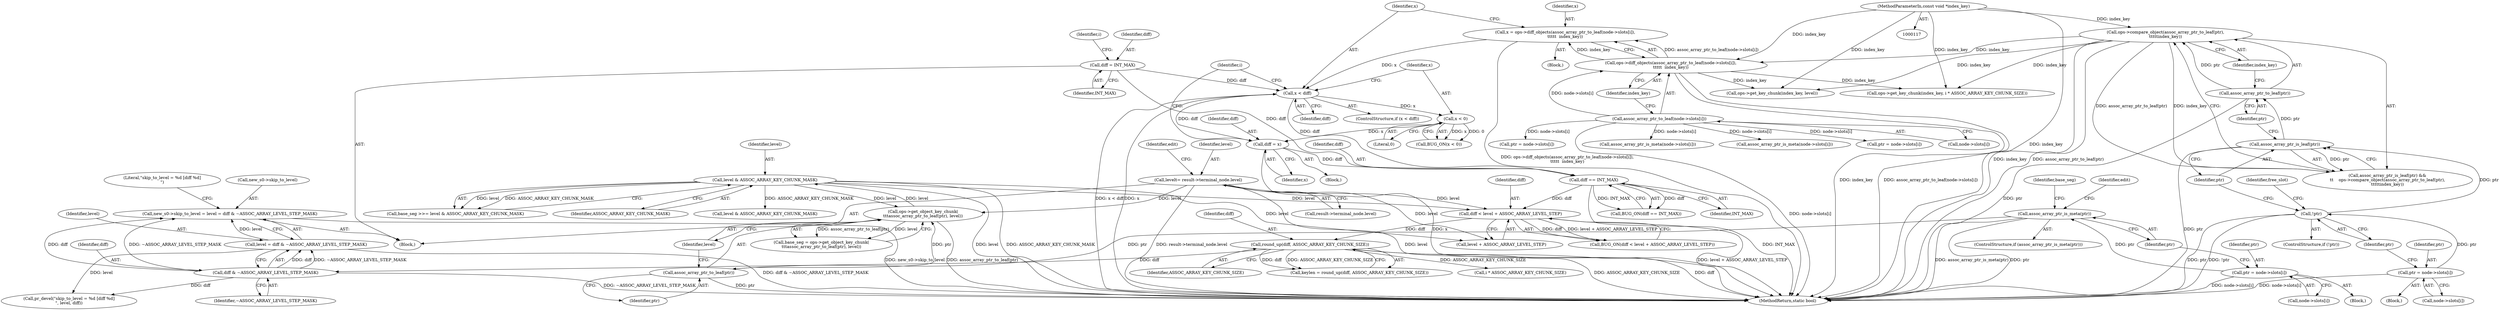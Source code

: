 digraph "0_linux_ea6789980fdaa610d7eb63602c746bf6ec70cd2b@pointer" {
"1001134" [label="(Call,new_s0->skip_to_level = level = diff & ~ASSOC_ARRAY_LEVEL_STEP_MASK)"];
"1001138" [label="(Call,level = diff & ~ASSOC_ARRAY_LEVEL_STEP_MASK)"];
"1001140" [label="(Call,diff & ~ASSOC_ARRAY_LEVEL_STEP_MASK)"];
"1001051" [label="(Call,round_up(diff, ASSOC_ARRAY_KEY_CHUNK_SIZE))"];
"1001044" [label="(Call,diff < level + ASSOC_ARRAY_LEVEL_STEP)"];
"1001040" [label="(Call,diff == INT_MAX)"];
"1001003" [label="(Call,diff = INT_MAX)"];
"1001028" [label="(Call,x < diff)"];
"1001017" [label="(Call,x = ops->diff_objects(assoc_array_ptr_to_leaf(node->slots[i]),\n\t\t\t\t\t  index_key))"];
"1001019" [label="(Call,ops->diff_objects(assoc_array_ptr_to_leaf(node->slots[i]),\n\t\t\t\t\t  index_key))"];
"1001020" [label="(Call,assoc_array_ptr_to_leaf(node->slots[i]))"];
"1000203" [label="(Call,ops->compare_object(assoc_array_ptr_to_leaf(ptr),\n\t\t\t\t\tindex_key))"];
"1000204" [label="(Call,assoc_array_ptr_to_leaf(ptr))"];
"1000201" [label="(Call,assoc_array_ptr_is_leaf(ptr))"];
"1000192" [label="(Call,!ptr)"];
"1000184" [label="(Call,ptr = node->slots[i])"];
"1000120" [label="(MethodParameterIn,const void *index_key)"];
"1001036" [label="(Call,diff = x)"];
"1001033" [label="(Call,x < 0)"];
"1000346" [label="(Call,level & ASSOC_ARRAY_KEY_CHUNK_MASK)"];
"1000340" [label="(Call,ops->get_object_key_chunk(\n\t\t\tassoc_array_ptr_to_leaf(ptr), level))"];
"1000341" [label="(Call,assoc_array_ptr_to_leaf(ptr))"];
"1000324" [label="(Call,assoc_array_ptr_is_meta(ptr))"];
"1000316" [label="(Call,ptr = node->slots[i])"];
"1000149" [label="(Call,level\t= result->terminal_node.level)"];
"1001168" [label="(Call,i * ASSOC_ARRAY_KEY_CHUNK_SIZE)"];
"1000339" [label="(Identifier,base_seg)"];
"1000193" [label="(Identifier,ptr)"];
"1001039" [label="(Call,BUG_ON(diff == INT_MAX))"];
"1000183" [label="(Block,)"];
"1000186" [label="(Call,node->slots[i])"];
"1001053" [label="(Identifier,ASSOC_ARRAY_KEY_CHUNK_SIZE)"];
"1000330" [label="(Identifier,edit)"];
"1001144" [label="(Literal,\"skip_to_level = %d [diff %d]\n\")"];
"1000150" [label="(Identifier,level)"];
"1001026" [label="(Identifier,index_key)"];
"1001135" [label="(Call,new_s0->skip_to_level)"];
"1000318" [label="(Call,node->slots[i])"];
"1000346" [label="(Call,level & ASSOC_ARRAY_KEY_CHUNK_MASK)"];
"1000159" [label="(Identifier,edit)"];
"1000343" [label="(Identifier,level)"];
"1001051" [label="(Call,round_up(diff, ASSOC_ARRAY_KEY_CHUNK_SIZE))"];
"1001017" [label="(Call,x = ops->diff_objects(assoc_array_ptr_to_leaf(node->slots[i]),\n\t\t\t\t\t  index_key))"];
"1000341" [label="(Call,assoc_array_ptr_to_leaf(ptr))"];
"1000120" [label="(MethodParameterIn,const void *index_key)"];
"1001033" [label="(Call,x < 0)"];
"1001019" [label="(Call,ops->diff_objects(assoc_array_ptr_to_leaf(node->slots[i]),\n\t\t\t\t\t  index_key))"];
"1000546" [label="(Call,assoc_array_ptr_is_meta(node->slots[i]))"];
"1000205" [label="(Identifier,ptr)"];
"1000202" [label="(Identifier,ptr)"];
"1000201" [label="(Call,assoc_array_ptr_is_leaf(ptr))"];
"1001003" [label="(Call,diff = INT_MAX)"];
"1001049" [label="(Call,keylen = round_up(diff, ASSOC_ARRAY_KEY_CHUNK_SIZE))"];
"1000347" [label="(Identifier,level)"];
"1000192" [label="(Call,!ptr)"];
"1001014" [label="(Identifier,i)"];
"1001018" [label="(Identifier,x)"];
"1001143" [label="(Call,pr_devel(\"skip_to_level = %d [diff %d]\n\", level, diff))"];
"1000315" [label="(Block,)"];
"1001041" [label="(Identifier,diff)"];
"1000206" [label="(Identifier,index_key)"];
"1000338" [label="(Call,base_seg = ops->get_object_key_chunk(\n\t\t\tassoc_array_ptr_to_leaf(ptr), level))"];
"1001042" [label="(Identifier,INT_MAX)"];
"1001043" [label="(Call,BUG_ON(diff < level + ASSOC_ARRAY_LEVEL_STEP))"];
"1001038" [label="(Identifier,x)"];
"1000196" [label="(Identifier,free_slot)"];
"1001251" [label="(MethodReturn,static bool)"];
"1001034" [label="(Identifier,x)"];
"1000316" [label="(Call,ptr = node->slots[i])"];
"1001036" [label="(Call,diff = x)"];
"1000344" [label="(Call,base_seg >>= level & ASSOC_ARRAY_KEY_CHUNK_MASK)"];
"1001134" [label="(Call,new_s0->skip_to_level = level = diff & ~ASSOC_ARRAY_LEVEL_STEP_MASK)"];
"1000185" [label="(Identifier,ptr)"];
"1001020" [label="(Call,assoc_array_ptr_to_leaf(node->slots[i]))"];
"1001052" [label="(Identifier,diff)"];
"1000340" [label="(Call,ops->get_object_key_chunk(\n\t\t\tassoc_array_ptr_to_leaf(ptr), level))"];
"1001037" [label="(Identifier,diff)"];
"1000342" [label="(Identifier,ptr)"];
"1000122" [label="(Block,)"];
"1000204" [label="(Call,assoc_array_ptr_to_leaf(ptr))"];
"1000184" [label="(Call,ptr = node->slots[i])"];
"1001045" [label="(Identifier,diff)"];
"1000324" [label="(Call,assoc_array_ptr_is_meta(ptr))"];
"1001140" [label="(Call,diff & ~ASSOC_ARRAY_LEVEL_STEP_MASK)"];
"1000191" [label="(ControlStructure,if (!ptr))"];
"1001032" [label="(Call,BUG_ON(x < 0))"];
"1000323" [label="(ControlStructure,if (assoc_array_ptr_is_meta(ptr)))"];
"1000605" [label="(Call,assoc_array_ptr_is_meta(node->slots[i]))"];
"1000149" [label="(Call,level\t= result->terminal_node.level)"];
"1000151" [label="(Call,result->terminal_node.level)"];
"1001142" [label="(Identifier,~ASSOC_ARRAY_LEVEL_STEP_MASK)"];
"1001233" [label="(Call,ops->get_key_chunk(index_key, level))"];
"1001030" [label="(Identifier,diff)"];
"1001166" [label="(Call,ops->get_key_chunk(index_key, i * ASSOC_ARRAY_KEY_CHUNK_SIZE))"];
"1001141" [label="(Identifier,diff)"];
"1000203" [label="(Call,ops->compare_object(assoc_array_ptr_to_leaf(ptr),\n\t\t\t\t\tindex_key))"];
"1001029" [label="(Identifier,x)"];
"1000317" [label="(Identifier,ptr)"];
"1000348" [label="(Identifier,ASSOC_ARRAY_KEY_CHUNK_MASK)"];
"1000747" [label="(Call,ptr = node->slots[i])"];
"1001031" [label="(Block,)"];
"1001138" [label="(Call,level = diff & ~ASSOC_ARRAY_LEVEL_STEP_MASK)"];
"1001035" [label="(Literal,0)"];
"1001021" [label="(Call,node->slots[i])"];
"1001028" [label="(Call,x < diff)"];
"1000325" [label="(Identifier,ptr)"];
"1001015" [label="(Block,)"];
"1001175" [label="(Call,level & ASSOC_ARRAY_KEY_CHUNK_MASK)"];
"1001044" [label="(Call,diff < level + ASSOC_ARRAY_LEVEL_STEP)"];
"1001204" [label="(Call,ptr = node->slots[i])"];
"1001046" [label="(Call,level + ASSOC_ARRAY_LEVEL_STEP)"];
"1001004" [label="(Identifier,diff)"];
"1001040" [label="(Call,diff == INT_MAX)"];
"1001005" [label="(Identifier,INT_MAX)"];
"1001027" [label="(ControlStructure,if (x < diff))"];
"1001008" [label="(Identifier,i)"];
"1001139" [label="(Identifier,level)"];
"1000200" [label="(Call,assoc_array_ptr_is_leaf(ptr) &&\n\t\t    ops->compare_object(assoc_array_ptr_to_leaf(ptr),\n\t\t\t\t\tindex_key))"];
"1001134" -> "1000122"  [label="AST: "];
"1001134" -> "1001138"  [label="CFG: "];
"1001135" -> "1001134"  [label="AST: "];
"1001138" -> "1001134"  [label="AST: "];
"1001144" -> "1001134"  [label="CFG: "];
"1001134" -> "1001251"  [label="DDG: new_s0->skip_to_level"];
"1001138" -> "1001134"  [label="DDG: level"];
"1001140" -> "1001134"  [label="DDG: diff"];
"1001140" -> "1001134"  [label="DDG: ~ASSOC_ARRAY_LEVEL_STEP_MASK"];
"1001138" -> "1001140"  [label="CFG: "];
"1001139" -> "1001138"  [label="AST: "];
"1001140" -> "1001138"  [label="AST: "];
"1001138" -> "1001251"  [label="DDG: diff & ~ASSOC_ARRAY_LEVEL_STEP_MASK"];
"1001140" -> "1001138"  [label="DDG: diff"];
"1001140" -> "1001138"  [label="DDG: ~ASSOC_ARRAY_LEVEL_STEP_MASK"];
"1001138" -> "1001143"  [label="DDG: level"];
"1001140" -> "1001142"  [label="CFG: "];
"1001141" -> "1001140"  [label="AST: "];
"1001142" -> "1001140"  [label="AST: "];
"1001140" -> "1001251"  [label="DDG: ~ASSOC_ARRAY_LEVEL_STEP_MASK"];
"1001051" -> "1001140"  [label="DDG: diff"];
"1001140" -> "1001143"  [label="DDG: diff"];
"1001051" -> "1001049"  [label="AST: "];
"1001051" -> "1001053"  [label="CFG: "];
"1001052" -> "1001051"  [label="AST: "];
"1001053" -> "1001051"  [label="AST: "];
"1001049" -> "1001051"  [label="CFG: "];
"1001051" -> "1001251"  [label="DDG: diff"];
"1001051" -> "1001251"  [label="DDG: ASSOC_ARRAY_KEY_CHUNK_SIZE"];
"1001051" -> "1001049"  [label="DDG: diff"];
"1001051" -> "1001049"  [label="DDG: ASSOC_ARRAY_KEY_CHUNK_SIZE"];
"1001044" -> "1001051"  [label="DDG: diff"];
"1001051" -> "1001168"  [label="DDG: ASSOC_ARRAY_KEY_CHUNK_SIZE"];
"1001044" -> "1001043"  [label="AST: "];
"1001044" -> "1001046"  [label="CFG: "];
"1001045" -> "1001044"  [label="AST: "];
"1001046" -> "1001044"  [label="AST: "];
"1001043" -> "1001044"  [label="CFG: "];
"1001044" -> "1001251"  [label="DDG: level + ASSOC_ARRAY_LEVEL_STEP"];
"1001044" -> "1001043"  [label="DDG: diff"];
"1001044" -> "1001043"  [label="DDG: level + ASSOC_ARRAY_LEVEL_STEP"];
"1001040" -> "1001044"  [label="DDG: diff"];
"1000346" -> "1001044"  [label="DDG: level"];
"1000149" -> "1001044"  [label="DDG: level"];
"1001040" -> "1001039"  [label="AST: "];
"1001040" -> "1001042"  [label="CFG: "];
"1001041" -> "1001040"  [label="AST: "];
"1001042" -> "1001040"  [label="AST: "];
"1001039" -> "1001040"  [label="CFG: "];
"1001040" -> "1001251"  [label="DDG: INT_MAX"];
"1001040" -> "1001039"  [label="DDG: diff"];
"1001040" -> "1001039"  [label="DDG: INT_MAX"];
"1001003" -> "1001040"  [label="DDG: diff"];
"1001028" -> "1001040"  [label="DDG: diff"];
"1001036" -> "1001040"  [label="DDG: diff"];
"1001003" -> "1000122"  [label="AST: "];
"1001003" -> "1001005"  [label="CFG: "];
"1001004" -> "1001003"  [label="AST: "];
"1001005" -> "1001003"  [label="AST: "];
"1001008" -> "1001003"  [label="CFG: "];
"1001003" -> "1001028"  [label="DDG: diff"];
"1001028" -> "1001027"  [label="AST: "];
"1001028" -> "1001030"  [label="CFG: "];
"1001029" -> "1001028"  [label="AST: "];
"1001030" -> "1001028"  [label="AST: "];
"1001034" -> "1001028"  [label="CFG: "];
"1001014" -> "1001028"  [label="CFG: "];
"1001028" -> "1001251"  [label="DDG: x < diff"];
"1001028" -> "1001251"  [label="DDG: x"];
"1001017" -> "1001028"  [label="DDG: x"];
"1001036" -> "1001028"  [label="DDG: diff"];
"1001028" -> "1001033"  [label="DDG: x"];
"1001017" -> "1001015"  [label="AST: "];
"1001017" -> "1001019"  [label="CFG: "];
"1001018" -> "1001017"  [label="AST: "];
"1001019" -> "1001017"  [label="AST: "];
"1001029" -> "1001017"  [label="CFG: "];
"1001017" -> "1001251"  [label="DDG: ops->diff_objects(assoc_array_ptr_to_leaf(node->slots[i]),\n\t\t\t\t\t  index_key)"];
"1001019" -> "1001017"  [label="DDG: assoc_array_ptr_to_leaf(node->slots[i])"];
"1001019" -> "1001017"  [label="DDG: index_key"];
"1001019" -> "1001026"  [label="CFG: "];
"1001020" -> "1001019"  [label="AST: "];
"1001026" -> "1001019"  [label="AST: "];
"1001019" -> "1001251"  [label="DDG: index_key"];
"1001019" -> "1001251"  [label="DDG: assoc_array_ptr_to_leaf(node->slots[i])"];
"1001020" -> "1001019"  [label="DDG: node->slots[i]"];
"1000203" -> "1001019"  [label="DDG: index_key"];
"1000120" -> "1001019"  [label="DDG: index_key"];
"1001019" -> "1001166"  [label="DDG: index_key"];
"1001019" -> "1001233"  [label="DDG: index_key"];
"1001020" -> "1001021"  [label="CFG: "];
"1001021" -> "1001020"  [label="AST: "];
"1001026" -> "1001020"  [label="CFG: "];
"1001020" -> "1001251"  [label="DDG: node->slots[i]"];
"1001020" -> "1000546"  [label="DDG: node->slots[i]"];
"1001020" -> "1000605"  [label="DDG: node->slots[i]"];
"1001020" -> "1000747"  [label="DDG: node->slots[i]"];
"1001020" -> "1001204"  [label="DDG: node->slots[i]"];
"1000203" -> "1000200"  [label="AST: "];
"1000203" -> "1000206"  [label="CFG: "];
"1000204" -> "1000203"  [label="AST: "];
"1000206" -> "1000203"  [label="AST: "];
"1000200" -> "1000203"  [label="CFG: "];
"1000203" -> "1001251"  [label="DDG: index_key"];
"1000203" -> "1001251"  [label="DDG: assoc_array_ptr_to_leaf(ptr)"];
"1000203" -> "1000200"  [label="DDG: assoc_array_ptr_to_leaf(ptr)"];
"1000203" -> "1000200"  [label="DDG: index_key"];
"1000204" -> "1000203"  [label="DDG: ptr"];
"1000120" -> "1000203"  [label="DDG: index_key"];
"1000203" -> "1001166"  [label="DDG: index_key"];
"1000203" -> "1001233"  [label="DDG: index_key"];
"1000204" -> "1000205"  [label="CFG: "];
"1000205" -> "1000204"  [label="AST: "];
"1000206" -> "1000204"  [label="CFG: "];
"1000204" -> "1001251"  [label="DDG: ptr"];
"1000201" -> "1000204"  [label="DDG: ptr"];
"1000201" -> "1000200"  [label="AST: "];
"1000201" -> "1000202"  [label="CFG: "];
"1000202" -> "1000201"  [label="AST: "];
"1000205" -> "1000201"  [label="CFG: "];
"1000200" -> "1000201"  [label="CFG: "];
"1000201" -> "1001251"  [label="DDG: ptr"];
"1000201" -> "1000200"  [label="DDG: ptr"];
"1000192" -> "1000201"  [label="DDG: ptr"];
"1000192" -> "1000191"  [label="AST: "];
"1000192" -> "1000193"  [label="CFG: "];
"1000193" -> "1000192"  [label="AST: "];
"1000196" -> "1000192"  [label="CFG: "];
"1000202" -> "1000192"  [label="CFG: "];
"1000192" -> "1001251"  [label="DDG: ptr"];
"1000192" -> "1001251"  [label="DDG: !ptr"];
"1000184" -> "1000192"  [label="DDG: ptr"];
"1000184" -> "1000183"  [label="AST: "];
"1000184" -> "1000186"  [label="CFG: "];
"1000185" -> "1000184"  [label="AST: "];
"1000186" -> "1000184"  [label="AST: "];
"1000193" -> "1000184"  [label="CFG: "];
"1000184" -> "1001251"  [label="DDG: node->slots[i]"];
"1000120" -> "1000117"  [label="AST: "];
"1000120" -> "1001251"  [label="DDG: index_key"];
"1000120" -> "1001166"  [label="DDG: index_key"];
"1000120" -> "1001233"  [label="DDG: index_key"];
"1001036" -> "1001031"  [label="AST: "];
"1001036" -> "1001038"  [label="CFG: "];
"1001037" -> "1001036"  [label="AST: "];
"1001038" -> "1001036"  [label="AST: "];
"1001014" -> "1001036"  [label="CFG: "];
"1001036" -> "1001251"  [label="DDG: x"];
"1001033" -> "1001036"  [label="DDG: x"];
"1001033" -> "1001032"  [label="AST: "];
"1001033" -> "1001035"  [label="CFG: "];
"1001034" -> "1001033"  [label="AST: "];
"1001035" -> "1001033"  [label="AST: "];
"1001032" -> "1001033"  [label="CFG: "];
"1001033" -> "1001032"  [label="DDG: x"];
"1001033" -> "1001032"  [label="DDG: 0"];
"1000346" -> "1000344"  [label="AST: "];
"1000346" -> "1000348"  [label="CFG: "];
"1000347" -> "1000346"  [label="AST: "];
"1000348" -> "1000346"  [label="AST: "];
"1000344" -> "1000346"  [label="CFG: "];
"1000346" -> "1001251"  [label="DDG: ASSOC_ARRAY_KEY_CHUNK_MASK"];
"1000346" -> "1001251"  [label="DDG: level"];
"1000346" -> "1000340"  [label="DDG: level"];
"1000346" -> "1000344"  [label="DDG: level"];
"1000346" -> "1000344"  [label="DDG: ASSOC_ARRAY_KEY_CHUNK_MASK"];
"1000340" -> "1000346"  [label="DDG: level"];
"1000346" -> "1001046"  [label="DDG: level"];
"1000346" -> "1001175"  [label="DDG: ASSOC_ARRAY_KEY_CHUNK_MASK"];
"1000340" -> "1000338"  [label="AST: "];
"1000340" -> "1000343"  [label="CFG: "];
"1000341" -> "1000340"  [label="AST: "];
"1000343" -> "1000340"  [label="AST: "];
"1000338" -> "1000340"  [label="CFG: "];
"1000340" -> "1001251"  [label="DDG: assoc_array_ptr_to_leaf(ptr)"];
"1000340" -> "1000338"  [label="DDG: assoc_array_ptr_to_leaf(ptr)"];
"1000340" -> "1000338"  [label="DDG: level"];
"1000341" -> "1000340"  [label="DDG: ptr"];
"1000149" -> "1000340"  [label="DDG: level"];
"1000341" -> "1000342"  [label="CFG: "];
"1000342" -> "1000341"  [label="AST: "];
"1000343" -> "1000341"  [label="CFG: "];
"1000341" -> "1001251"  [label="DDG: ptr"];
"1000324" -> "1000341"  [label="DDG: ptr"];
"1000324" -> "1000323"  [label="AST: "];
"1000324" -> "1000325"  [label="CFG: "];
"1000325" -> "1000324"  [label="AST: "];
"1000330" -> "1000324"  [label="CFG: "];
"1000339" -> "1000324"  [label="CFG: "];
"1000324" -> "1001251"  [label="DDG: assoc_array_ptr_is_meta(ptr)"];
"1000324" -> "1001251"  [label="DDG: ptr"];
"1000316" -> "1000324"  [label="DDG: ptr"];
"1000316" -> "1000315"  [label="AST: "];
"1000316" -> "1000318"  [label="CFG: "];
"1000317" -> "1000316"  [label="AST: "];
"1000318" -> "1000316"  [label="AST: "];
"1000325" -> "1000316"  [label="CFG: "];
"1000316" -> "1001251"  [label="DDG: node->slots[i]"];
"1000149" -> "1000122"  [label="AST: "];
"1000149" -> "1000151"  [label="CFG: "];
"1000150" -> "1000149"  [label="AST: "];
"1000151" -> "1000149"  [label="AST: "];
"1000159" -> "1000149"  [label="CFG: "];
"1000149" -> "1001251"  [label="DDG: result->terminal_node.level"];
"1000149" -> "1001251"  [label="DDG: level"];
"1000149" -> "1001046"  [label="DDG: level"];
}

